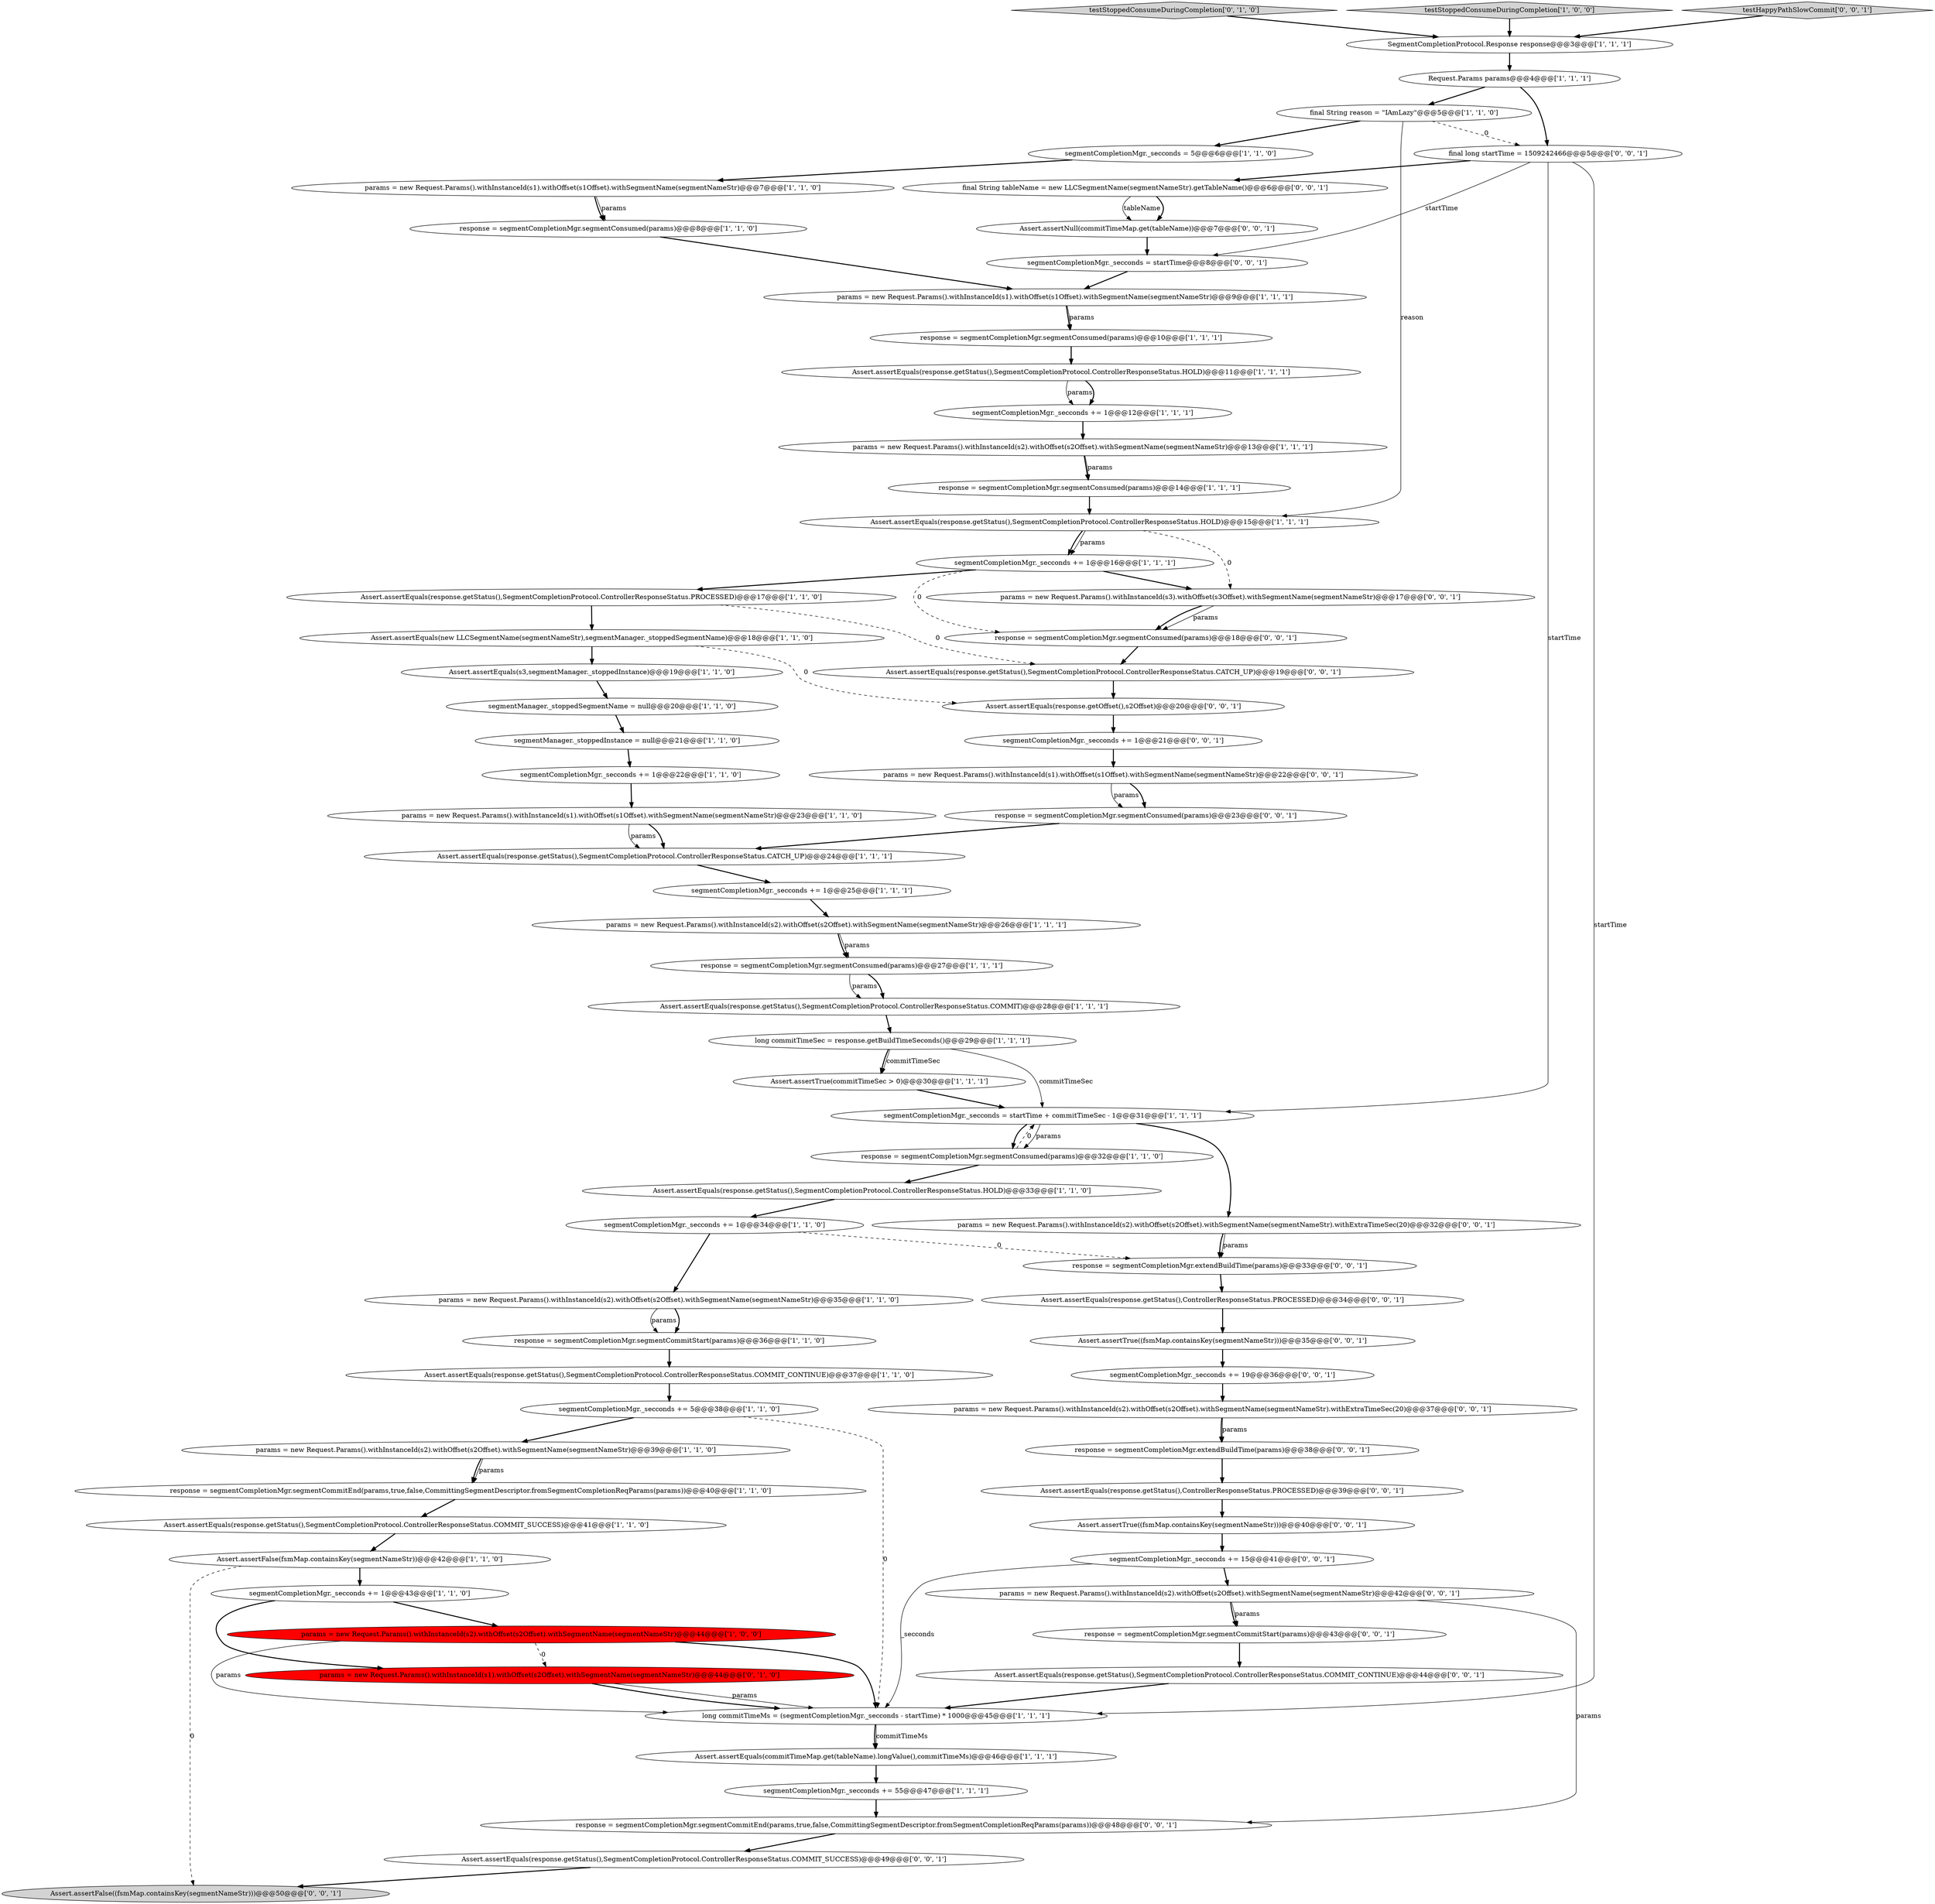 digraph {
44 [style = filled, label = "Assert.assertEquals(commitTimeMap.get(tableName).longValue(),commitTimeMs)@@@46@@@['1', '1', '1']", fillcolor = white, shape = ellipse image = "AAA0AAABBB1BBB"];
58 [style = filled, label = "Assert.assertTrue((fsmMap.containsKey(segmentNameStr)))@@@35@@@['0', '0', '1']", fillcolor = white, shape = ellipse image = "AAA0AAABBB3BBB"];
69 [style = filled, label = "params = new Request.Params().withInstanceId(s2).withOffset(s2Offset).withSegmentName(segmentNameStr)@@@42@@@['0', '0', '1']", fillcolor = white, shape = ellipse image = "AAA0AAABBB3BBB"];
29 [style = filled, label = "Assert.assertEquals(response.getStatus(),SegmentCompletionProtocol.ControllerResponseStatus.PROCESSED)@@@17@@@['1', '1', '0']", fillcolor = white, shape = ellipse image = "AAA0AAABBB1BBB"];
71 [style = filled, label = "Assert.assertEquals(response.getStatus(),ControllerResponseStatus.PROCESSED)@@@39@@@['0', '0', '1']", fillcolor = white, shape = ellipse image = "AAA0AAABBB3BBB"];
66 [style = filled, label = "segmentCompletionMgr._secconds += 1@@@21@@@['0', '0', '1']", fillcolor = white, shape = ellipse image = "AAA0AAABBB3BBB"];
75 [style = filled, label = "params = new Request.Params().withInstanceId(s2).withOffset(s2Offset).withSegmentName(segmentNameStr).withExtraTimeSec(20)@@@37@@@['0', '0', '1']", fillcolor = white, shape = ellipse image = "AAA0AAABBB3BBB"];
7 [style = filled, label = "Assert.assertEquals(response.getStatus(),SegmentCompletionProtocol.ControllerResponseStatus.COMMIT_CONTINUE)@@@37@@@['1', '1', '0']", fillcolor = white, shape = ellipse image = "AAA0AAABBB1BBB"];
67 [style = filled, label = "segmentCompletionMgr._secconds += 19@@@36@@@['0', '0', '1']", fillcolor = white, shape = ellipse image = "AAA0AAABBB3BBB"];
46 [style = filled, label = "testStoppedConsumeDuringCompletion['0', '1', '0']", fillcolor = lightgray, shape = diamond image = "AAA0AAABBB2BBB"];
17 [style = filled, label = "segmentCompletionMgr._secconds += 1@@@16@@@['1', '1', '1']", fillcolor = white, shape = ellipse image = "AAA0AAABBB1BBB"];
50 [style = filled, label = "response = segmentCompletionMgr.segmentCommitStart(params)@@@43@@@['0', '0', '1']", fillcolor = white, shape = ellipse image = "AAA0AAABBB3BBB"];
65 [style = filled, label = "Assert.assertEquals(response.getOffset(),s2Offset)@@@20@@@['0', '0', '1']", fillcolor = white, shape = ellipse image = "AAA0AAABBB3BBB"];
13 [style = filled, label = "Request.Params params@@@4@@@['1', '1', '1']", fillcolor = white, shape = ellipse image = "AAA0AAABBB1BBB"];
16 [style = filled, label = "final String reason = \"IAmLazy\"@@@5@@@['1', '1', '0']", fillcolor = white, shape = ellipse image = "AAA0AAABBB1BBB"];
43 [style = filled, label = "segmentCompletionMgr._secconds += 55@@@47@@@['1', '1', '1']", fillcolor = white, shape = ellipse image = "AAA0AAABBB1BBB"];
48 [style = filled, label = "response = segmentCompletionMgr.extendBuildTime(params)@@@33@@@['0', '0', '1']", fillcolor = white, shape = ellipse image = "AAA0AAABBB3BBB"];
21 [style = filled, label = "response = segmentCompletionMgr.segmentConsumed(params)@@@32@@@['1', '1', '0']", fillcolor = white, shape = ellipse image = "AAA0AAABBB1BBB"];
73 [style = filled, label = "segmentCompletionMgr._secconds = startTime@@@8@@@['0', '0', '1']", fillcolor = white, shape = ellipse image = "AAA0AAABBB3BBB"];
23 [style = filled, label = "Assert.assertEquals(response.getStatus(),SegmentCompletionProtocol.ControllerResponseStatus.CATCH_UP)@@@24@@@['1', '1', '1']", fillcolor = white, shape = ellipse image = "AAA0AAABBB1BBB"];
15 [style = filled, label = "Assert.assertEquals(new LLCSegmentName(segmentNameStr),segmentManager._stoppedSegmentName)@@@18@@@['1', '1', '0']", fillcolor = white, shape = ellipse image = "AAA0AAABBB1BBB"];
37 [style = filled, label = "Assert.assertFalse(fsmMap.containsKey(segmentNameStr))@@@42@@@['1', '1', '0']", fillcolor = white, shape = ellipse image = "AAA0AAABBB1BBB"];
0 [style = filled, label = "segmentManager._stoppedInstance = null@@@21@@@['1', '1', '0']", fillcolor = white, shape = ellipse image = "AAA0AAABBB1BBB"];
63 [style = filled, label = "Assert.assertEquals(response.getStatus(),ControllerResponseStatus.PROCESSED)@@@34@@@['0', '0', '1']", fillcolor = white, shape = ellipse image = "AAA0AAABBB3BBB"];
12 [style = filled, label = "response = segmentCompletionMgr.segmentConsumed(params)@@@27@@@['1', '1', '1']", fillcolor = white, shape = ellipse image = "AAA0AAABBB1BBB"];
52 [style = filled, label = "final String tableName = new LLCSegmentName(segmentNameStr).getTableName()@@@6@@@['0', '0', '1']", fillcolor = white, shape = ellipse image = "AAA0AAABBB3BBB"];
47 [style = filled, label = "params = new Request.Params().withInstanceId(s1).withOffset(s2Offset).withSegmentName(segmentNameStr)@@@44@@@['0', '1', '0']", fillcolor = red, shape = ellipse image = "AAA1AAABBB2BBB"];
3 [style = filled, label = "params = new Request.Params().withInstanceId(s1).withOffset(s1Offset).withSegmentName(segmentNameStr)@@@23@@@['1', '1', '0']", fillcolor = white, shape = ellipse image = "AAA0AAABBB1BBB"];
10 [style = filled, label = "Assert.assertTrue(commitTimeSec > 0)@@@30@@@['1', '1', '1']", fillcolor = white, shape = ellipse image = "AAA0AAABBB1BBB"];
4 [style = filled, label = "Assert.assertEquals(response.getStatus(),SegmentCompletionProtocol.ControllerResponseStatus.HOLD)@@@15@@@['1', '1', '1']", fillcolor = white, shape = ellipse image = "AAA0AAABBB1BBB"];
33 [style = filled, label = "response = segmentCompletionMgr.segmentCommitStart(params)@@@36@@@['1', '1', '0']", fillcolor = white, shape = ellipse image = "AAA0AAABBB1BBB"];
39 [style = filled, label = "long commitTimeMs = (segmentCompletionMgr._secconds - startTime) * 1000@@@45@@@['1', '1', '1']", fillcolor = white, shape = ellipse image = "AAA0AAABBB1BBB"];
41 [style = filled, label = "testStoppedConsumeDuringCompletion['1', '0', '0']", fillcolor = lightgray, shape = diamond image = "AAA0AAABBB1BBB"];
42 [style = filled, label = "params = new Request.Params().withInstanceId(s1).withOffset(s1Offset).withSegmentName(segmentNameStr)@@@7@@@['1', '1', '0']", fillcolor = white, shape = ellipse image = "AAA0AAABBB1BBB"];
68 [style = filled, label = "Assert.assertEquals(response.getStatus(),SegmentCompletionProtocol.ControllerResponseStatus.COMMIT_SUCCESS)@@@49@@@['0', '0', '1']", fillcolor = white, shape = ellipse image = "AAA0AAABBB3BBB"];
74 [style = filled, label = "params = new Request.Params().withInstanceId(s3).withOffset(s3Offset).withSegmentName(segmentNameStr)@@@17@@@['0', '0', '1']", fillcolor = white, shape = ellipse image = "AAA0AAABBB3BBB"];
26 [style = filled, label = "segmentCompletionMgr._secconds += 5@@@38@@@['1', '1', '0']", fillcolor = white, shape = ellipse image = "AAA0AAABBB1BBB"];
9 [style = filled, label = "params = new Request.Params().withInstanceId(s2).withOffset(s2Offset).withSegmentName(segmentNameStr)@@@39@@@['1', '1', '0']", fillcolor = white, shape = ellipse image = "AAA0AAABBB1BBB"];
8 [style = filled, label = "segmentCompletionMgr._secconds += 1@@@25@@@['1', '1', '1']", fillcolor = white, shape = ellipse image = "AAA0AAABBB1BBB"];
11 [style = filled, label = "segmentCompletionMgr._secconds = startTime + commitTimeSec - 1@@@31@@@['1', '1', '1']", fillcolor = white, shape = ellipse image = "AAA0AAABBB1BBB"];
32 [style = filled, label = "response = segmentCompletionMgr.segmentCommitEnd(params,true,false,CommittingSegmentDescriptor.fromSegmentCompletionReqParams(params))@@@40@@@['1', '1', '0']", fillcolor = white, shape = ellipse image = "AAA0AAABBB1BBB"];
38 [style = filled, label = "response = segmentCompletionMgr.segmentConsumed(params)@@@14@@@['1', '1', '1']", fillcolor = white, shape = ellipse image = "AAA0AAABBB1BBB"];
34 [style = filled, label = "Assert.assertEquals(response.getStatus(),SegmentCompletionProtocol.ControllerResponseStatus.COMMIT)@@@28@@@['1', '1', '1']", fillcolor = white, shape = ellipse image = "AAA0AAABBB1BBB"];
57 [style = filled, label = "Assert.assertFalse((fsmMap.containsKey(segmentNameStr)))@@@50@@@['0', '0', '1']", fillcolor = lightgray, shape = ellipse image = "AAA0AAABBB3BBB"];
53 [style = filled, label = "final long startTime = 1509242466@@@5@@@['0', '0', '1']", fillcolor = white, shape = ellipse image = "AAA0AAABBB3BBB"];
35 [style = filled, label = "segmentCompletionMgr._secconds += 1@@@12@@@['1', '1', '1']", fillcolor = white, shape = ellipse image = "AAA0AAABBB1BBB"];
30 [style = filled, label = "Assert.assertEquals(response.getStatus(),SegmentCompletionProtocol.ControllerResponseStatus.HOLD)@@@33@@@['1', '1', '0']", fillcolor = white, shape = ellipse image = "AAA0AAABBB1BBB"];
19 [style = filled, label = "params = new Request.Params().withInstanceId(s2).withOffset(s2Offset).withSegmentName(segmentNameStr)@@@13@@@['1', '1', '1']", fillcolor = white, shape = ellipse image = "AAA0AAABBB1BBB"];
6 [style = filled, label = "long commitTimeSec = response.getBuildTimeSeconds()@@@29@@@['1', '1', '1']", fillcolor = white, shape = ellipse image = "AAA0AAABBB1BBB"];
14 [style = filled, label = "segmentCompletionMgr._secconds += 1@@@43@@@['1', '1', '0']", fillcolor = white, shape = ellipse image = "AAA0AAABBB1BBB"];
1 [style = filled, label = "segmentCompletionMgr._secconds = 5@@@6@@@['1', '1', '0']", fillcolor = white, shape = ellipse image = "AAA0AAABBB1BBB"];
18 [style = filled, label = "response = segmentCompletionMgr.segmentConsumed(params)@@@10@@@['1', '1', '1']", fillcolor = white, shape = ellipse image = "AAA0AAABBB1BBB"];
22 [style = filled, label = "segmentCompletionMgr._secconds += 1@@@34@@@['1', '1', '0']", fillcolor = white, shape = ellipse image = "AAA0AAABBB1BBB"];
56 [style = filled, label = "Assert.assertEquals(response.getStatus(),SegmentCompletionProtocol.ControllerResponseStatus.COMMIT_CONTINUE)@@@44@@@['0', '0', '1']", fillcolor = white, shape = ellipse image = "AAA0AAABBB3BBB"];
64 [style = filled, label = "params = new Request.Params().withInstanceId(s1).withOffset(s1Offset).withSegmentName(segmentNameStr)@@@22@@@['0', '0', '1']", fillcolor = white, shape = ellipse image = "AAA0AAABBB3BBB"];
62 [style = filled, label = "Assert.assertNull(commitTimeMap.get(tableName))@@@7@@@['0', '0', '1']", fillcolor = white, shape = ellipse image = "AAA0AAABBB3BBB"];
45 [style = filled, label = "params = new Request.Params().withInstanceId(s2).withOffset(s2Offset).withSegmentName(segmentNameStr)@@@35@@@['1', '1', '0']", fillcolor = white, shape = ellipse image = "AAA0AAABBB1BBB"];
72 [style = filled, label = "Assert.assertTrue((fsmMap.containsKey(segmentNameStr)))@@@40@@@['0', '0', '1']", fillcolor = white, shape = ellipse image = "AAA0AAABBB3BBB"];
54 [style = filled, label = "Assert.assertEquals(response.getStatus(),SegmentCompletionProtocol.ControllerResponseStatus.CATCH_UP)@@@19@@@['0', '0', '1']", fillcolor = white, shape = ellipse image = "AAA0AAABBB3BBB"];
20 [style = filled, label = "segmentCompletionMgr._secconds += 1@@@22@@@['1', '1', '0']", fillcolor = white, shape = ellipse image = "AAA0AAABBB1BBB"];
60 [style = filled, label = "segmentCompletionMgr._secconds += 15@@@41@@@['0', '0', '1']", fillcolor = white, shape = ellipse image = "AAA0AAABBB3BBB"];
28 [style = filled, label = "params = new Request.Params().withInstanceId(s2).withOffset(s2Offset).withSegmentName(segmentNameStr)@@@44@@@['1', '0', '0']", fillcolor = red, shape = ellipse image = "AAA1AAABBB1BBB"];
2 [style = filled, label = "params = new Request.Params().withInstanceId(s1).withOffset(s1Offset).withSegmentName(segmentNameStr)@@@9@@@['1', '1', '1']", fillcolor = white, shape = ellipse image = "AAA0AAABBB1BBB"];
59 [style = filled, label = "params = new Request.Params().withInstanceId(s2).withOffset(s2Offset).withSegmentName(segmentNameStr).withExtraTimeSec(20)@@@32@@@['0', '0', '1']", fillcolor = white, shape = ellipse image = "AAA0AAABBB3BBB"];
49 [style = filled, label = "response = segmentCompletionMgr.extendBuildTime(params)@@@38@@@['0', '0', '1']", fillcolor = white, shape = ellipse image = "AAA0AAABBB3BBB"];
25 [style = filled, label = "SegmentCompletionProtocol.Response response@@@3@@@['1', '1', '1']", fillcolor = white, shape = ellipse image = "AAA0AAABBB1BBB"];
61 [style = filled, label = "response = segmentCompletionMgr.segmentConsumed(params)@@@18@@@['0', '0', '1']", fillcolor = white, shape = ellipse image = "AAA0AAABBB3BBB"];
5 [style = filled, label = "segmentManager._stoppedSegmentName = null@@@20@@@['1', '1', '0']", fillcolor = white, shape = ellipse image = "AAA0AAABBB1BBB"];
24 [style = filled, label = "params = new Request.Params().withInstanceId(s2).withOffset(s2Offset).withSegmentName(segmentNameStr)@@@26@@@['1', '1', '1']", fillcolor = white, shape = ellipse image = "AAA0AAABBB1BBB"];
55 [style = filled, label = "response = segmentCompletionMgr.segmentConsumed(params)@@@23@@@['0', '0', '1']", fillcolor = white, shape = ellipse image = "AAA0AAABBB3BBB"];
51 [style = filled, label = "response = segmentCompletionMgr.segmentCommitEnd(params,true,false,CommittingSegmentDescriptor.fromSegmentCompletionReqParams(params))@@@48@@@['0', '0', '1']", fillcolor = white, shape = ellipse image = "AAA0AAABBB3BBB"];
70 [style = filled, label = "testHappyPathSlowCommit['0', '0', '1']", fillcolor = lightgray, shape = diamond image = "AAA0AAABBB3BBB"];
36 [style = filled, label = "Assert.assertEquals(s3,segmentManager._stoppedInstance)@@@19@@@['1', '1', '0']", fillcolor = white, shape = ellipse image = "AAA0AAABBB1BBB"];
40 [style = filled, label = "response = segmentCompletionMgr.segmentConsumed(params)@@@8@@@['1', '1', '0']", fillcolor = white, shape = ellipse image = "AAA0AAABBB1BBB"];
27 [style = filled, label = "Assert.assertEquals(response.getStatus(),SegmentCompletionProtocol.ControllerResponseStatus.HOLD)@@@11@@@['1', '1', '1']", fillcolor = white, shape = ellipse image = "AAA0AAABBB1BBB"];
31 [style = filled, label = "Assert.assertEquals(response.getStatus(),SegmentCompletionProtocol.ControllerResponseStatus.COMMIT_SUCCESS)@@@41@@@['1', '1', '0']", fillcolor = white, shape = ellipse image = "AAA0AAABBB1BBB"];
40->2 [style = bold, label=""];
31->37 [style = bold, label=""];
29->15 [style = bold, label=""];
46->25 [style = bold, label=""];
69->50 [style = solid, label="params"];
45->33 [style = bold, label=""];
38->4 [style = bold, label=""];
50->56 [style = bold, label=""];
26->9 [style = bold, label=""];
14->28 [style = bold, label=""];
16->4 [style = solid, label="reason"];
21->30 [style = bold, label=""];
62->73 [style = bold, label=""];
54->65 [style = bold, label=""];
6->11 [style = solid, label="commitTimeSec"];
7->26 [style = bold, label=""];
69->50 [style = bold, label=""];
55->23 [style = bold, label=""];
5->0 [style = bold, label=""];
66->64 [style = bold, label=""];
74->61 [style = solid, label="params"];
45->33 [style = solid, label="params"];
53->73 [style = solid, label="startTime"];
10->11 [style = bold, label=""];
33->7 [style = bold, label=""];
59->48 [style = solid, label="params"];
47->39 [style = solid, label="params"];
6->10 [style = solid, label="commitTimeSec"];
53->52 [style = bold, label=""];
28->47 [style = dashed, label="0"];
73->2 [style = bold, label=""];
9->32 [style = bold, label=""];
43->51 [style = bold, label=""];
29->54 [style = dashed, label="0"];
2->18 [style = bold, label=""];
1->42 [style = bold, label=""];
65->66 [style = bold, label=""];
20->3 [style = bold, label=""];
47->39 [style = bold, label=""];
23->8 [style = bold, label=""];
42->40 [style = bold, label=""];
13->16 [style = bold, label=""];
11->21 [style = solid, label="params"];
69->51 [style = solid, label="params"];
3->23 [style = bold, label=""];
42->40 [style = solid, label="params"];
49->71 [style = bold, label=""];
2->18 [style = solid, label="params"];
0->20 [style = bold, label=""];
52->62 [style = bold, label=""];
74->61 [style = bold, label=""];
58->67 [style = bold, label=""];
64->55 [style = solid, label="params"];
19->38 [style = bold, label=""];
59->48 [style = bold, label=""];
75->49 [style = solid, label="params"];
32->31 [style = bold, label=""];
27->35 [style = solid, label="params"];
15->36 [style = bold, label=""];
26->39 [style = dashed, label="0"];
8->24 [style = bold, label=""];
11->59 [style = bold, label=""];
24->12 [style = bold, label=""];
67->75 [style = bold, label=""];
4->17 [style = bold, label=""];
22->45 [style = bold, label=""];
15->65 [style = dashed, label="0"];
9->32 [style = solid, label="params"];
28->39 [style = bold, label=""];
64->55 [style = bold, label=""];
11->21 [style = bold, label=""];
4->17 [style = solid, label="params"];
16->53 [style = dashed, label="0"];
27->35 [style = bold, label=""];
28->39 [style = solid, label="params"];
12->34 [style = solid, label="params"];
53->39 [style = solid, label="startTime"];
71->72 [style = bold, label=""];
21->11 [style = dashed, label="0"];
17->74 [style = bold, label=""];
52->62 [style = solid, label="tableName"];
16->1 [style = bold, label=""];
6->10 [style = bold, label=""];
14->47 [style = bold, label=""];
56->39 [style = bold, label=""];
36->5 [style = bold, label=""];
75->49 [style = bold, label=""];
61->54 [style = bold, label=""];
60->69 [style = bold, label=""];
22->48 [style = dashed, label="0"];
60->39 [style = solid, label="_secconds"];
30->22 [style = bold, label=""];
39->44 [style = bold, label=""];
13->53 [style = bold, label=""];
25->13 [style = bold, label=""];
35->19 [style = bold, label=""];
51->68 [style = bold, label=""];
39->44 [style = solid, label="commitTimeMs"];
12->34 [style = bold, label=""];
3->23 [style = solid, label="params"];
19->38 [style = solid, label="params"];
72->60 [style = bold, label=""];
44->43 [style = bold, label=""];
4->74 [style = dashed, label="0"];
68->57 [style = bold, label=""];
63->58 [style = bold, label=""];
24->12 [style = solid, label="params"];
37->14 [style = bold, label=""];
18->27 [style = bold, label=""];
34->6 [style = bold, label=""];
53->11 [style = solid, label="startTime"];
17->61 [style = dashed, label="0"];
48->63 [style = bold, label=""];
37->57 [style = dashed, label="0"];
41->25 [style = bold, label=""];
70->25 [style = bold, label=""];
17->29 [style = bold, label=""];
}
